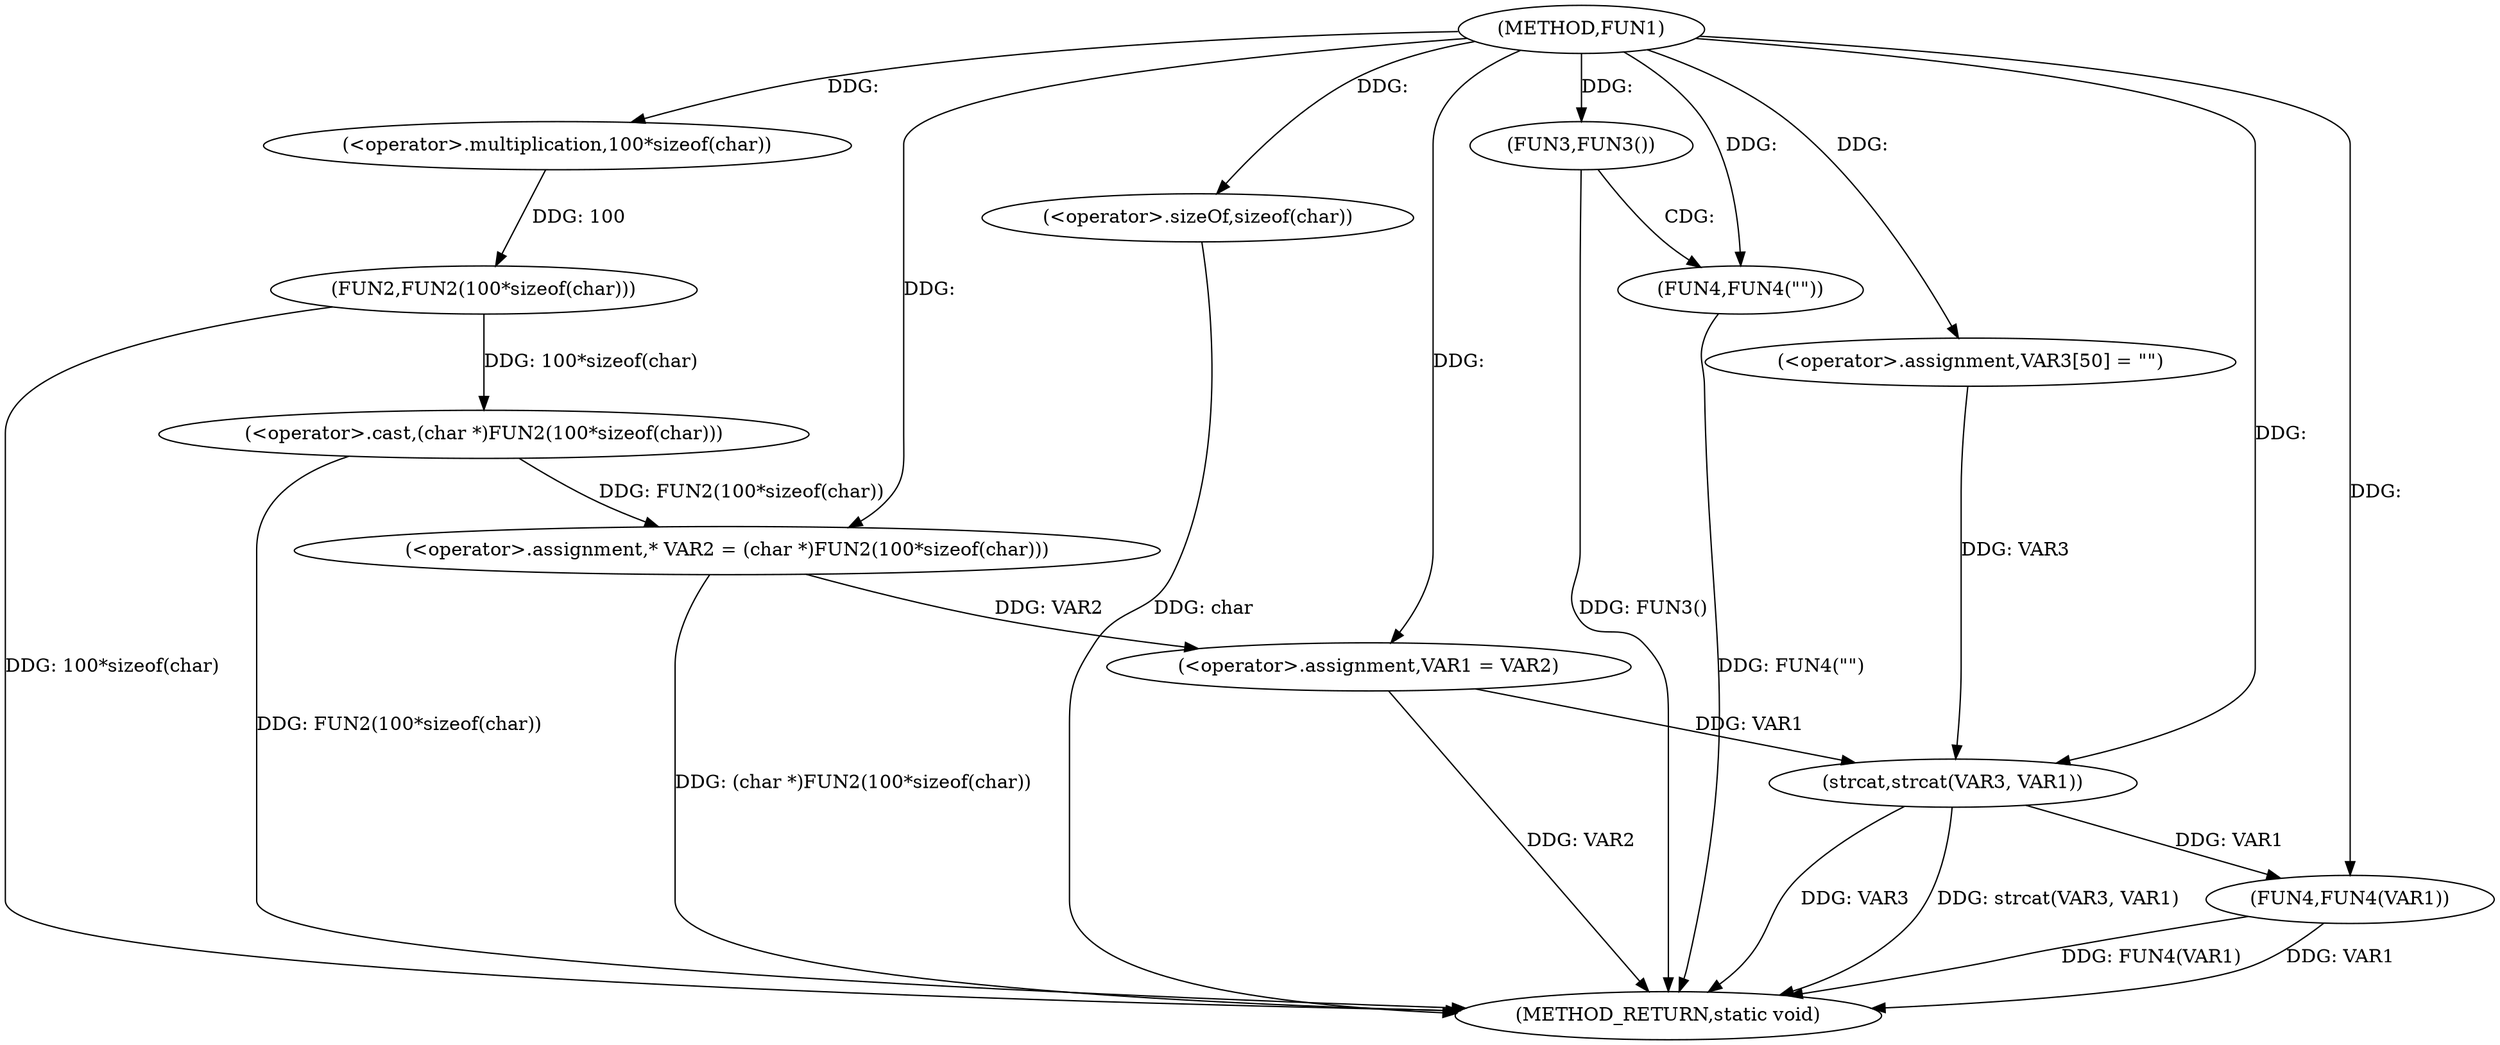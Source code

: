 digraph FUN1 {  
"1000100" [label = "(METHOD,FUN1)" ]
"1000133" [label = "(METHOD_RETURN,static void)" ]
"1000104" [label = "(<operator>.assignment,* VAR2 = (char *)FUN2(100*sizeof(char)))" ]
"1000106" [label = "(<operator>.cast,(char *)FUN2(100*sizeof(char)))" ]
"1000108" [label = "(FUN2,FUN2(100*sizeof(char)))" ]
"1000109" [label = "(<operator>.multiplication,100*sizeof(char))" ]
"1000111" [label = "(<operator>.sizeOf,sizeof(char))" ]
"1000113" [label = "(<operator>.assignment,VAR1 = VAR2)" ]
"1000117" [label = "(FUN3,FUN3())" ]
"1000119" [label = "(FUN4,FUN4(\"\"))" ]
"1000125" [label = "(<operator>.assignment,VAR3[50] = \"\")" ]
"1000128" [label = "(strcat,strcat(VAR3, VAR1))" ]
"1000131" [label = "(FUN4,FUN4(VAR1))" ]
  "1000117" -> "1000133"  [ label = "DDG: FUN3()"] 
  "1000106" -> "1000133"  [ label = "DDG: FUN2(100*sizeof(char))"] 
  "1000131" -> "1000133"  [ label = "DDG: VAR1"] 
  "1000128" -> "1000133"  [ label = "DDG: VAR3"] 
  "1000113" -> "1000133"  [ label = "DDG: VAR2"] 
  "1000111" -> "1000133"  [ label = "DDG: char"] 
  "1000128" -> "1000133"  [ label = "DDG: strcat(VAR3, VAR1)"] 
  "1000119" -> "1000133"  [ label = "DDG: FUN4(\"\")"] 
  "1000131" -> "1000133"  [ label = "DDG: FUN4(VAR1)"] 
  "1000104" -> "1000133"  [ label = "DDG: (char *)FUN2(100*sizeof(char))"] 
  "1000108" -> "1000133"  [ label = "DDG: 100*sizeof(char)"] 
  "1000106" -> "1000104"  [ label = "DDG: FUN2(100*sizeof(char))"] 
  "1000100" -> "1000104"  [ label = "DDG: "] 
  "1000108" -> "1000106"  [ label = "DDG: 100*sizeof(char)"] 
  "1000109" -> "1000108"  [ label = "DDG: 100"] 
  "1000100" -> "1000109"  [ label = "DDG: "] 
  "1000100" -> "1000111"  [ label = "DDG: "] 
  "1000104" -> "1000113"  [ label = "DDG: VAR2"] 
  "1000100" -> "1000113"  [ label = "DDG: "] 
  "1000100" -> "1000117"  [ label = "DDG: "] 
  "1000100" -> "1000119"  [ label = "DDG: "] 
  "1000100" -> "1000125"  [ label = "DDG: "] 
  "1000125" -> "1000128"  [ label = "DDG: VAR3"] 
  "1000100" -> "1000128"  [ label = "DDG: "] 
  "1000113" -> "1000128"  [ label = "DDG: VAR1"] 
  "1000128" -> "1000131"  [ label = "DDG: VAR1"] 
  "1000100" -> "1000131"  [ label = "DDG: "] 
  "1000117" -> "1000119"  [ label = "CDG: "] 
}
